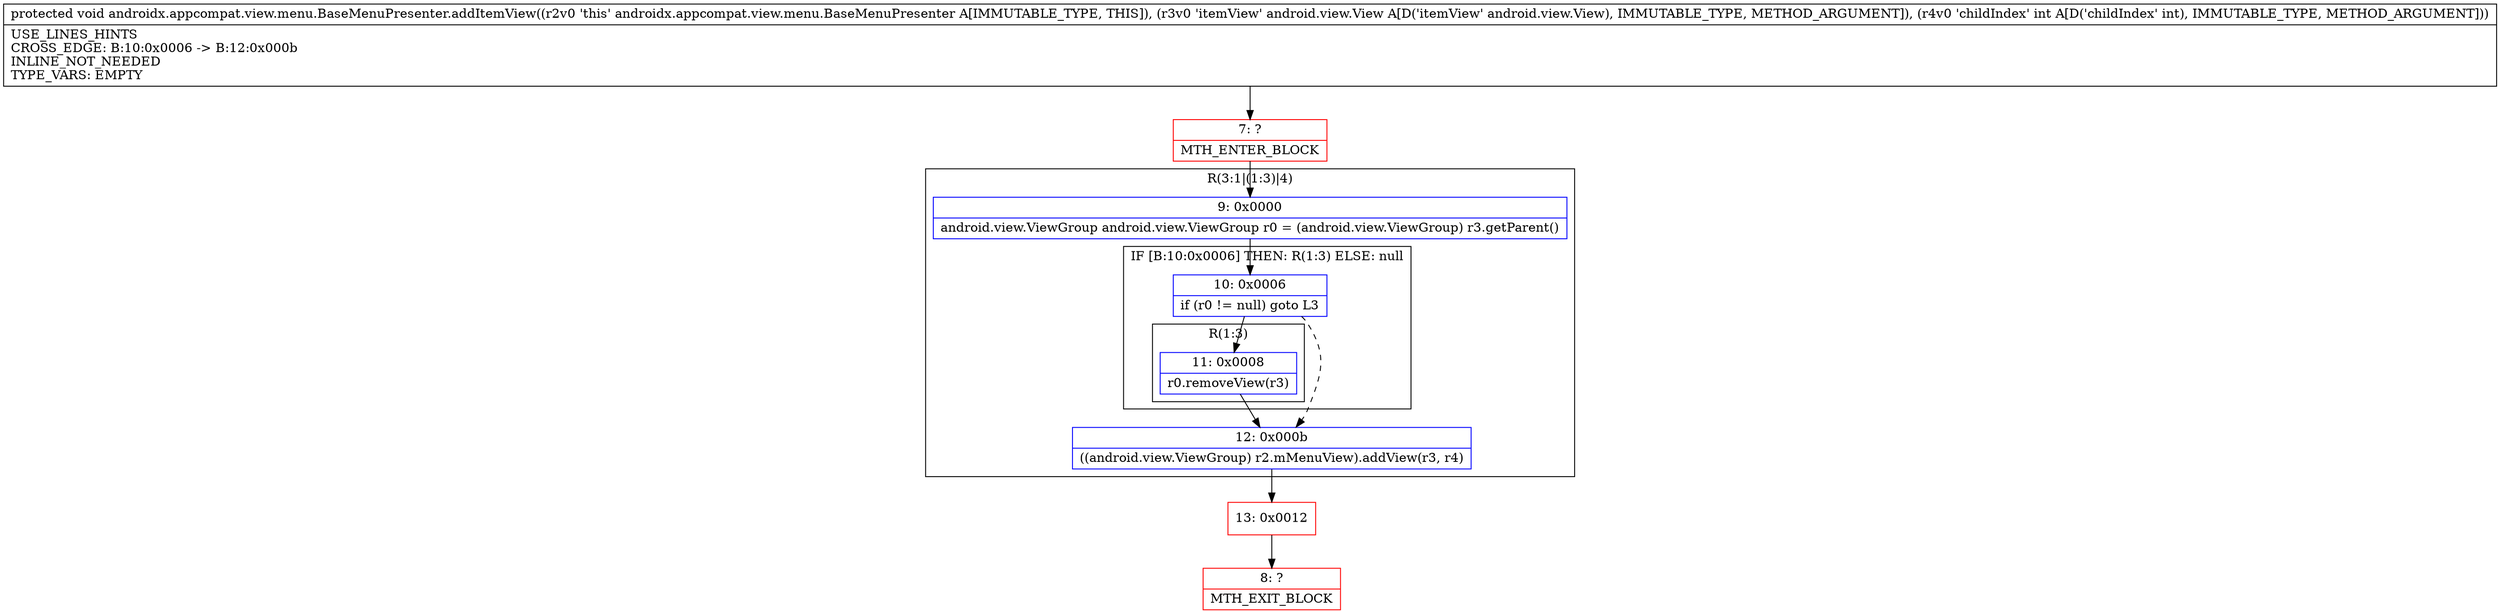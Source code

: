 digraph "CFG forandroidx.appcompat.view.menu.BaseMenuPresenter.addItemView(Landroid\/view\/View;I)V" {
subgraph cluster_Region_899148308 {
label = "R(3:1|(1:3)|4)";
node [shape=record,color=blue];
Node_9 [shape=record,label="{9\:\ 0x0000|android.view.ViewGroup android.view.ViewGroup r0 = (android.view.ViewGroup) r3.getParent()\l}"];
subgraph cluster_IfRegion_611369830 {
label = "IF [B:10:0x0006] THEN: R(1:3) ELSE: null";
node [shape=record,color=blue];
Node_10 [shape=record,label="{10\:\ 0x0006|if (r0 != null) goto L3\l}"];
subgraph cluster_Region_734035011 {
label = "R(1:3)";
node [shape=record,color=blue];
Node_11 [shape=record,label="{11\:\ 0x0008|r0.removeView(r3)\l}"];
}
}
Node_12 [shape=record,label="{12\:\ 0x000b|((android.view.ViewGroup) r2.mMenuView).addView(r3, r4)\l}"];
}
Node_7 [shape=record,color=red,label="{7\:\ ?|MTH_ENTER_BLOCK\l}"];
Node_13 [shape=record,color=red,label="{13\:\ 0x0012}"];
Node_8 [shape=record,color=red,label="{8\:\ ?|MTH_EXIT_BLOCK\l}"];
MethodNode[shape=record,label="{protected void androidx.appcompat.view.menu.BaseMenuPresenter.addItemView((r2v0 'this' androidx.appcompat.view.menu.BaseMenuPresenter A[IMMUTABLE_TYPE, THIS]), (r3v0 'itemView' android.view.View A[D('itemView' android.view.View), IMMUTABLE_TYPE, METHOD_ARGUMENT]), (r4v0 'childIndex' int A[D('childIndex' int), IMMUTABLE_TYPE, METHOD_ARGUMENT]))  | USE_LINES_HINTS\lCROSS_EDGE: B:10:0x0006 \-\> B:12:0x000b\lINLINE_NOT_NEEDED\lTYPE_VARS: EMPTY\l}"];
MethodNode -> Node_7;Node_9 -> Node_10;
Node_10 -> Node_11;
Node_10 -> Node_12[style=dashed];
Node_11 -> Node_12;
Node_12 -> Node_13;
Node_7 -> Node_9;
Node_13 -> Node_8;
}

